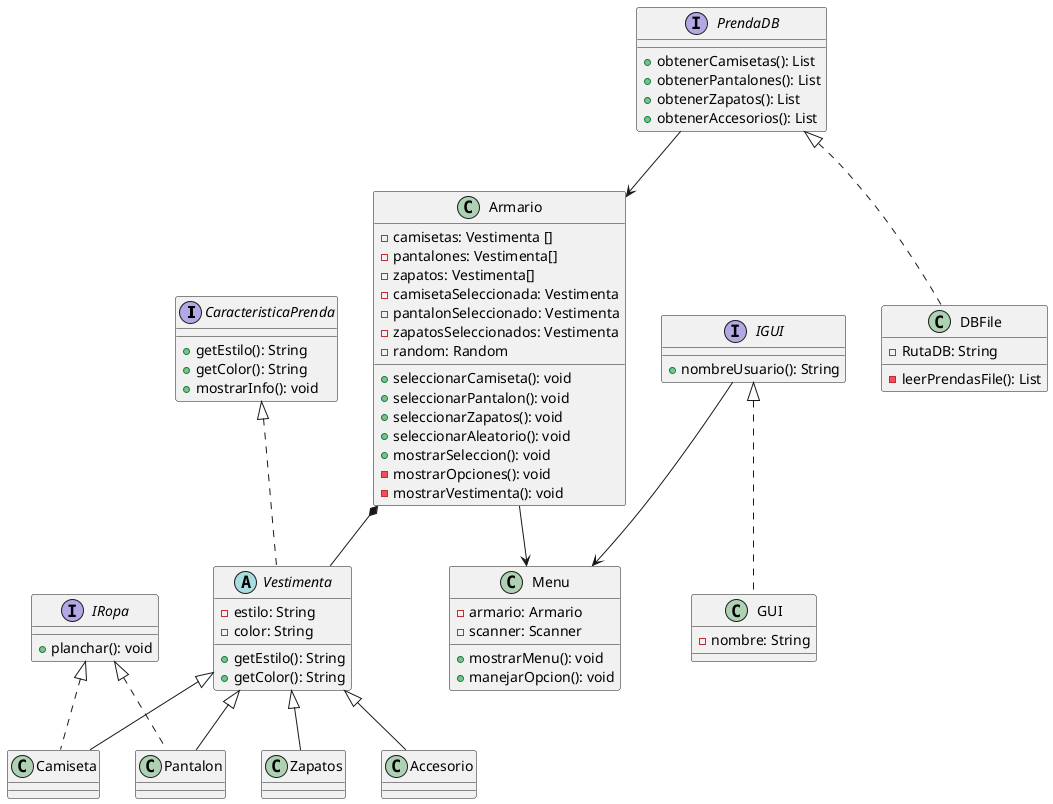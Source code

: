 @startuml
interface CaracteristicaPrenda {
    +getEstilo(): String
    +getColor(): String
    +mostrarInfo(): void
}
interface IRopa{
    +planchar(): void
}

abstract class Vestimenta {
    -estilo: String
    -color: String
    +getEstilo(): String
    +getColor(): String
}

class Camiseta {
}

class Pantalon {
}

class Zapatos {
}
class Accesorio{
}
class Armario {
    -camisetas: Vestimenta []
    -pantalones: Vestimenta[]
    -zapatos: Vestimenta[]
    -camisetaSeleccionada: Vestimenta
    -pantalonSeleccionado: Vestimenta
    -zapatosSeleccionados: Vestimenta
    -random: Random
    +seleccionarCamiseta(): void
    +seleccionarPantalon(): void    
    +seleccionarZapatos(): void
    +seleccionarAleatorio(): void
    +mostrarSeleccion(): void
    -mostrarOpciones(): void
    -mostrarVestimenta(): void    
    
}
class Menu {
    -armario: Armario
    -scanner: Scanner
    +mostrarMenu(): void
    +manejarOpcion(): void

}
Class GUI {
    - nombre: String
}
interface IGUI{
    + nombreUsuario(): String
}

interface PrendaDB{
    + obtenerCamisetas(): List
    + obtenerPantalones(): List
    + obtenerZapatos(): List
    + obtenerAccesorios(): List
}

class DBFile{
    - RutaDB: String
    - leerPrendasFile(): List
}
CaracteristicaPrenda <|.. Vestimenta 
Vestimenta <|-- Camiseta
Vestimenta <|-- Pantalon
Vestimenta <|-- Zapatos
Vestimenta <|-- Accesorio

IRopa <|.. Camiseta
IRopa <|.. Pantalon

Armario --> Menu
Armario *-- Vestimenta 
 
IGUI --> Menu
IGUI <|.. GUI

PrendaDB --> Armario
PrendaDB <|.. DBFile

@enduml